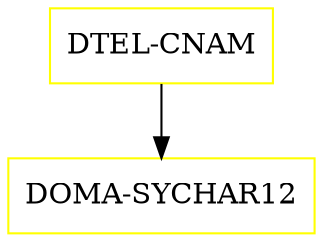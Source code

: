 digraph G {
  "DTEL-CNAM" [shape=box,color=yellow];
  "DOMA-SYCHAR12" [shape=box,color=yellow,URL="./DOMA_SYCHAR12.html"];
  "DTEL-CNAM" -> "DOMA-SYCHAR12";
}
